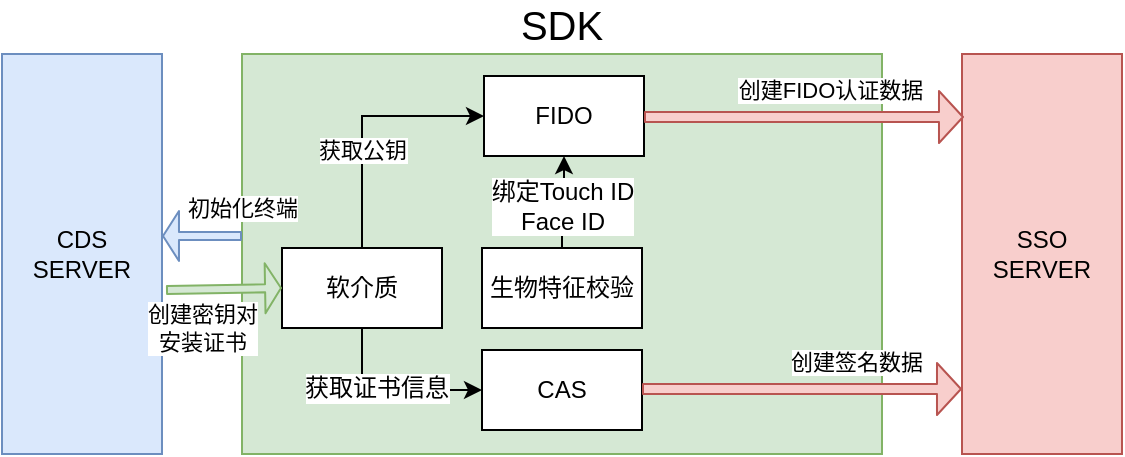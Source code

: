 <mxfile version="14.8.0" type="github">
  <diagram id="TxOR8wTqyYN5a8GMDEJV" name="Page-1">
    <mxGraphModel dx="946" dy="538" grid="1" gridSize="10" guides="1" tooltips="1" connect="1" arrows="1" fold="1" page="1" pageScale="1" pageWidth="827" pageHeight="1169" math="0" shadow="0">
      <root>
        <mxCell id="0" />
        <mxCell id="1" parent="0" />
        <mxCell id="EGGXxvqWK4PNYSUtuNdD-5" value="&lt;font style=&quot;font-size: 20px&quot;&gt;SDK&lt;/font&gt;" style="rounded=0;whiteSpace=wrap;html=1;fillColor=#d5e8d4;strokeColor=#82b366;labelPosition=center;verticalLabelPosition=top;align=center;verticalAlign=bottom;" vertex="1" parent="1">
          <mxGeometry x="200" y="120" width="320" height="200" as="geometry" />
        </mxCell>
        <mxCell id="EGGXxvqWK4PNYSUtuNdD-15" style="edgeStyle=orthogonalEdgeStyle;rounded=0;orthogonalLoop=1;jettySize=auto;html=1;entryX=0;entryY=0.5;entryDx=0;entryDy=0;exitX=0.5;exitY=0;exitDx=0;exitDy=0;" edge="1" parent="1" source="EGGXxvqWK4PNYSUtuNdD-1" target="EGGXxvqWK4PNYSUtuNdD-4">
          <mxGeometry relative="1" as="geometry" />
        </mxCell>
        <mxCell id="EGGXxvqWK4PNYSUtuNdD-16" value="获取公钥" style="edgeLabel;html=1;align=center;verticalAlign=middle;resizable=0;points=[];" vertex="1" connectable="0" parent="EGGXxvqWK4PNYSUtuNdD-15">
          <mxGeometry x="-0.231" relative="1" as="geometry">
            <mxPoint as="offset" />
          </mxGeometry>
        </mxCell>
        <mxCell id="EGGXxvqWK4PNYSUtuNdD-22" style="edgeStyle=orthogonalEdgeStyle;rounded=0;orthogonalLoop=1;jettySize=auto;html=1;entryX=0;entryY=0.5;entryDx=0;entryDy=0;fontSize=12;exitX=0.5;exitY=1;exitDx=0;exitDy=0;" edge="1" parent="1" source="EGGXxvqWK4PNYSUtuNdD-1" target="EGGXxvqWK4PNYSUtuNdD-21">
          <mxGeometry relative="1" as="geometry" />
        </mxCell>
        <mxCell id="EGGXxvqWK4PNYSUtuNdD-25" value="获取证书信息" style="edgeLabel;html=1;align=center;verticalAlign=middle;resizable=0;points=[];fontSize=12;" vertex="1" connectable="0" parent="EGGXxvqWK4PNYSUtuNdD-22">
          <mxGeometry x="-0.165" y="1" relative="1" as="geometry">
            <mxPoint as="offset" />
          </mxGeometry>
        </mxCell>
        <mxCell id="EGGXxvqWK4PNYSUtuNdD-1" value="软介质" style="rounded=0;whiteSpace=wrap;html=1;" vertex="1" parent="1">
          <mxGeometry x="220" y="217" width="80" height="40" as="geometry" />
        </mxCell>
        <mxCell id="EGGXxvqWK4PNYSUtuNdD-2" value="SSO&lt;br&gt;SERVER" style="rounded=0;whiteSpace=wrap;html=1;fillColor=#f8cecc;strokeColor=#b85450;" vertex="1" parent="1">
          <mxGeometry x="560" y="120" width="80" height="200" as="geometry" />
        </mxCell>
        <mxCell id="EGGXxvqWK4PNYSUtuNdD-4" value="FIDO" style="rounded=0;whiteSpace=wrap;html=1;" vertex="1" parent="1">
          <mxGeometry x="321" y="131" width="80" height="40" as="geometry" />
        </mxCell>
        <mxCell id="EGGXxvqWK4PNYSUtuNdD-6" value="CDS&lt;br&gt;SERVER" style="rounded=0;whiteSpace=wrap;html=1;fillColor=#dae8fc;strokeColor=#6c8ebf;" vertex="1" parent="1">
          <mxGeometry x="80" y="120" width="80" height="200" as="geometry" />
        </mxCell>
        <mxCell id="EGGXxvqWK4PNYSUtuNdD-8" value="" style="shape=flexArrow;endArrow=classic;html=1;entryX=1;entryY=0.25;entryDx=0;entryDy=0;exitX=0;exitY=0.25;exitDx=0;exitDy=0;width=4;endSize=2.33;fillColor=#dae8fc;strokeColor=#6c8ebf;" edge="1" parent="1">
          <mxGeometry width="50" height="50" relative="1" as="geometry">
            <mxPoint x="200" y="211" as="sourcePoint" />
            <mxPoint x="160" y="211" as="targetPoint" />
          </mxGeometry>
        </mxCell>
        <mxCell id="EGGXxvqWK4PNYSUtuNdD-12" value="初始化终端" style="edgeLabel;html=1;align=center;verticalAlign=middle;resizable=0;points=[];" vertex="1" connectable="0" parent="EGGXxvqWK4PNYSUtuNdD-8">
          <mxGeometry x="0.15" y="1" relative="1" as="geometry">
            <mxPoint x="23" y="-15" as="offset" />
          </mxGeometry>
        </mxCell>
        <mxCell id="EGGXxvqWK4PNYSUtuNdD-13" style="edgeStyle=orthogonalEdgeStyle;rounded=0;orthogonalLoop=1;jettySize=auto;html=1;entryX=0.5;entryY=1;entryDx=0;entryDy=0;" edge="1" parent="1" source="EGGXxvqWK4PNYSUtuNdD-9" target="EGGXxvqWK4PNYSUtuNdD-4">
          <mxGeometry relative="1" as="geometry" />
        </mxCell>
        <mxCell id="EGGXxvqWK4PNYSUtuNdD-17" value="&lt;font style=&quot;font-size: 12px;&quot;&gt;绑定Touch ID&lt;br style=&quot;font-size: 12px;&quot;&gt;Face ID&lt;/font&gt;" style="edgeLabel;html=1;align=center;verticalAlign=middle;resizable=0;points=[];fontSize=12;" vertex="1" connectable="0" parent="EGGXxvqWK4PNYSUtuNdD-13">
          <mxGeometry x="0.08" y="2" relative="1" as="geometry">
            <mxPoint x="1" y="3" as="offset" />
          </mxGeometry>
        </mxCell>
        <mxCell id="EGGXxvqWK4PNYSUtuNdD-9" value="生物特征校验" style="rounded=0;whiteSpace=wrap;html=1;" vertex="1" parent="1">
          <mxGeometry x="320" y="217" width="80" height="40" as="geometry" />
        </mxCell>
        <mxCell id="EGGXxvqWK4PNYSUtuNdD-11" value="创建密钥对&lt;br&gt;安装证书" style="shape=flexArrow;endArrow=classic;html=1;entryX=0;entryY=0.5;entryDx=0;entryDy=0;width=4;endSize=2.32;fillColor=#d5e8d4;strokeColor=#82b366;" edge="1" parent="1" target="EGGXxvqWK4PNYSUtuNdD-1">
          <mxGeometry x="-0.391" y="-19" width="50" height="50" relative="1" as="geometry">
            <mxPoint x="162" y="238" as="sourcePoint" />
            <mxPoint x="200" y="247" as="targetPoint" />
            <mxPoint as="offset" />
          </mxGeometry>
        </mxCell>
        <mxCell id="EGGXxvqWK4PNYSUtuNdD-21" value="CAS" style="rounded=0;whiteSpace=wrap;html=1;" vertex="1" parent="1">
          <mxGeometry x="320" y="268" width="80" height="40" as="geometry" />
        </mxCell>
        <mxCell id="EGGXxvqWK4PNYSUtuNdD-26" value="" style="shape=flexArrow;endArrow=classic;html=1;fontSize=12;exitX=1;exitY=0.5;exitDx=0;exitDy=0;width=5;endSize=3.67;fillColor=#f8cecc;strokeColor=#b85450;" edge="1" parent="1">
          <mxGeometry width="50" height="50" relative="1" as="geometry">
            <mxPoint x="400" y="287.5" as="sourcePoint" />
            <mxPoint x="560" y="287.5" as="targetPoint" />
          </mxGeometry>
        </mxCell>
        <mxCell id="EGGXxvqWK4PNYSUtuNdD-27" value="创建签名数据" style="edgeLabel;html=1;align=center;verticalAlign=middle;resizable=0;points=[];" vertex="1" connectable="0" parent="1">
          <mxGeometry x="507" y="274" as="geometry" />
        </mxCell>
        <mxCell id="EGGXxvqWK4PNYSUtuNdD-28" value="" style="shape=flexArrow;endArrow=classic;html=1;fontSize=12;exitX=1;exitY=0.5;exitDx=0;exitDy=0;width=5;endSize=3.67;fillColor=#f8cecc;strokeColor=#b85450;" edge="1" parent="1">
          <mxGeometry width="50" height="50" relative="1" as="geometry">
            <mxPoint x="401" y="151.5" as="sourcePoint" />
            <mxPoint x="561" y="151.5" as="targetPoint" />
          </mxGeometry>
        </mxCell>
        <mxCell id="EGGXxvqWK4PNYSUtuNdD-29" value="创建FIDO认证数据" style="edgeLabel;html=1;align=center;verticalAlign=middle;resizable=0;points=[];" vertex="1" connectable="0" parent="1">
          <mxGeometry x="494" y="138" as="geometry" />
        </mxCell>
      </root>
    </mxGraphModel>
  </diagram>
</mxfile>
